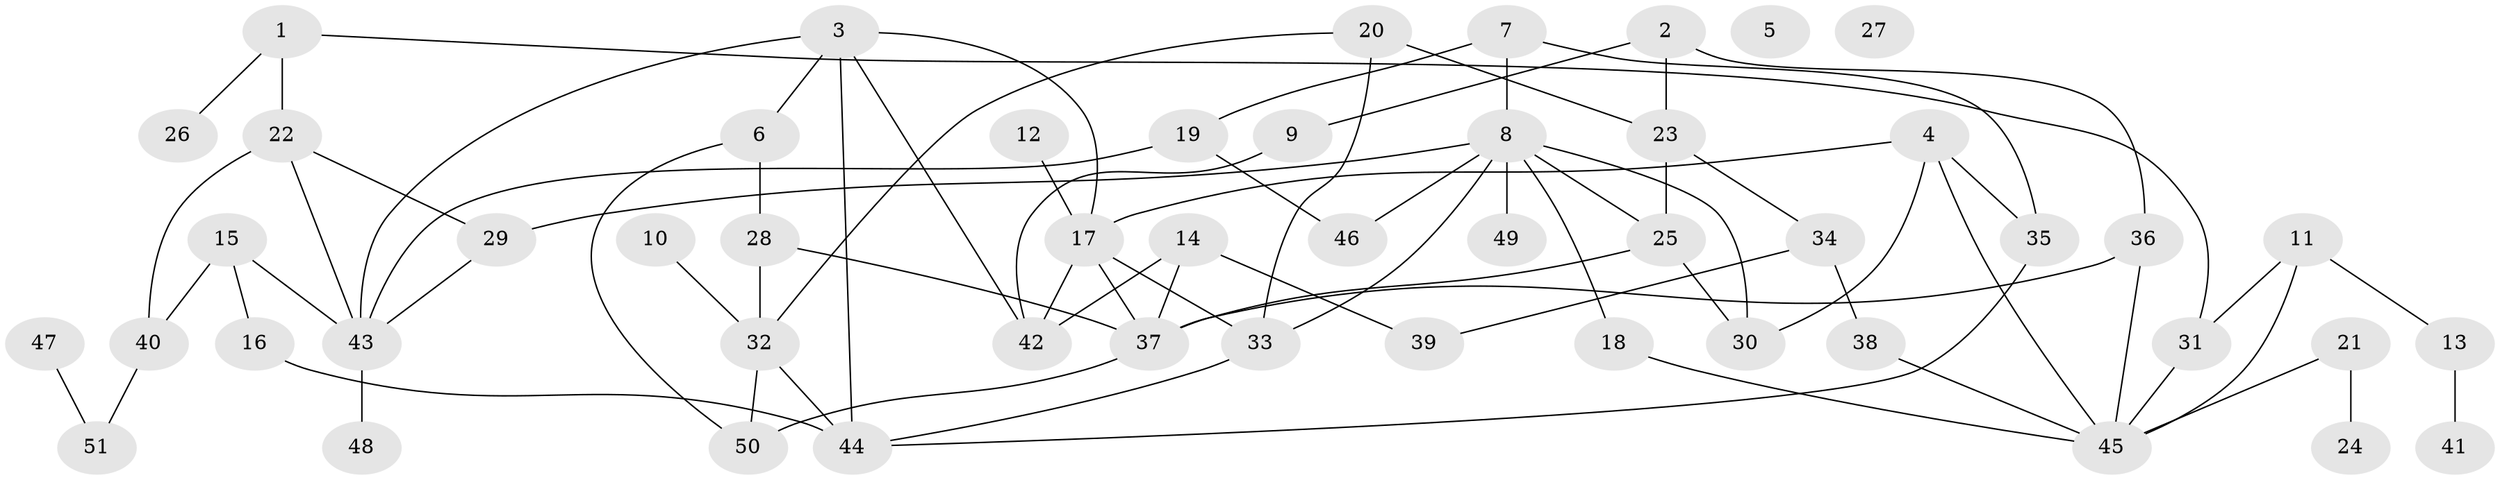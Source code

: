 // Generated by graph-tools (version 1.1) at 2025/49/03/09/25 03:49:03]
// undirected, 51 vertices, 76 edges
graph export_dot {
graph [start="1"]
  node [color=gray90,style=filled];
  1;
  2;
  3;
  4;
  5;
  6;
  7;
  8;
  9;
  10;
  11;
  12;
  13;
  14;
  15;
  16;
  17;
  18;
  19;
  20;
  21;
  22;
  23;
  24;
  25;
  26;
  27;
  28;
  29;
  30;
  31;
  32;
  33;
  34;
  35;
  36;
  37;
  38;
  39;
  40;
  41;
  42;
  43;
  44;
  45;
  46;
  47;
  48;
  49;
  50;
  51;
  1 -- 22;
  1 -- 26;
  1 -- 31;
  2 -- 9;
  2 -- 23;
  2 -- 36;
  3 -- 6;
  3 -- 17;
  3 -- 42;
  3 -- 43;
  3 -- 44;
  4 -- 17;
  4 -- 30;
  4 -- 35;
  4 -- 45;
  6 -- 28;
  6 -- 50;
  7 -- 8;
  7 -- 19;
  7 -- 35;
  8 -- 18;
  8 -- 25;
  8 -- 29;
  8 -- 30;
  8 -- 33;
  8 -- 46;
  8 -- 49;
  9 -- 42;
  10 -- 32;
  11 -- 13;
  11 -- 31;
  11 -- 45;
  12 -- 17;
  13 -- 41;
  14 -- 37;
  14 -- 39;
  14 -- 42;
  15 -- 16;
  15 -- 40;
  15 -- 43;
  16 -- 44;
  17 -- 33;
  17 -- 37;
  17 -- 42;
  18 -- 45;
  19 -- 43;
  19 -- 46;
  20 -- 23;
  20 -- 32;
  20 -- 33;
  21 -- 24;
  21 -- 45;
  22 -- 29;
  22 -- 40;
  22 -- 43;
  23 -- 25;
  23 -- 34;
  25 -- 30;
  25 -- 37;
  28 -- 32;
  28 -- 37;
  29 -- 43;
  31 -- 45;
  32 -- 44;
  32 -- 50;
  33 -- 44;
  34 -- 38;
  34 -- 39;
  35 -- 44;
  36 -- 37;
  36 -- 45;
  37 -- 50;
  38 -- 45;
  40 -- 51;
  43 -- 48;
  47 -- 51;
}

